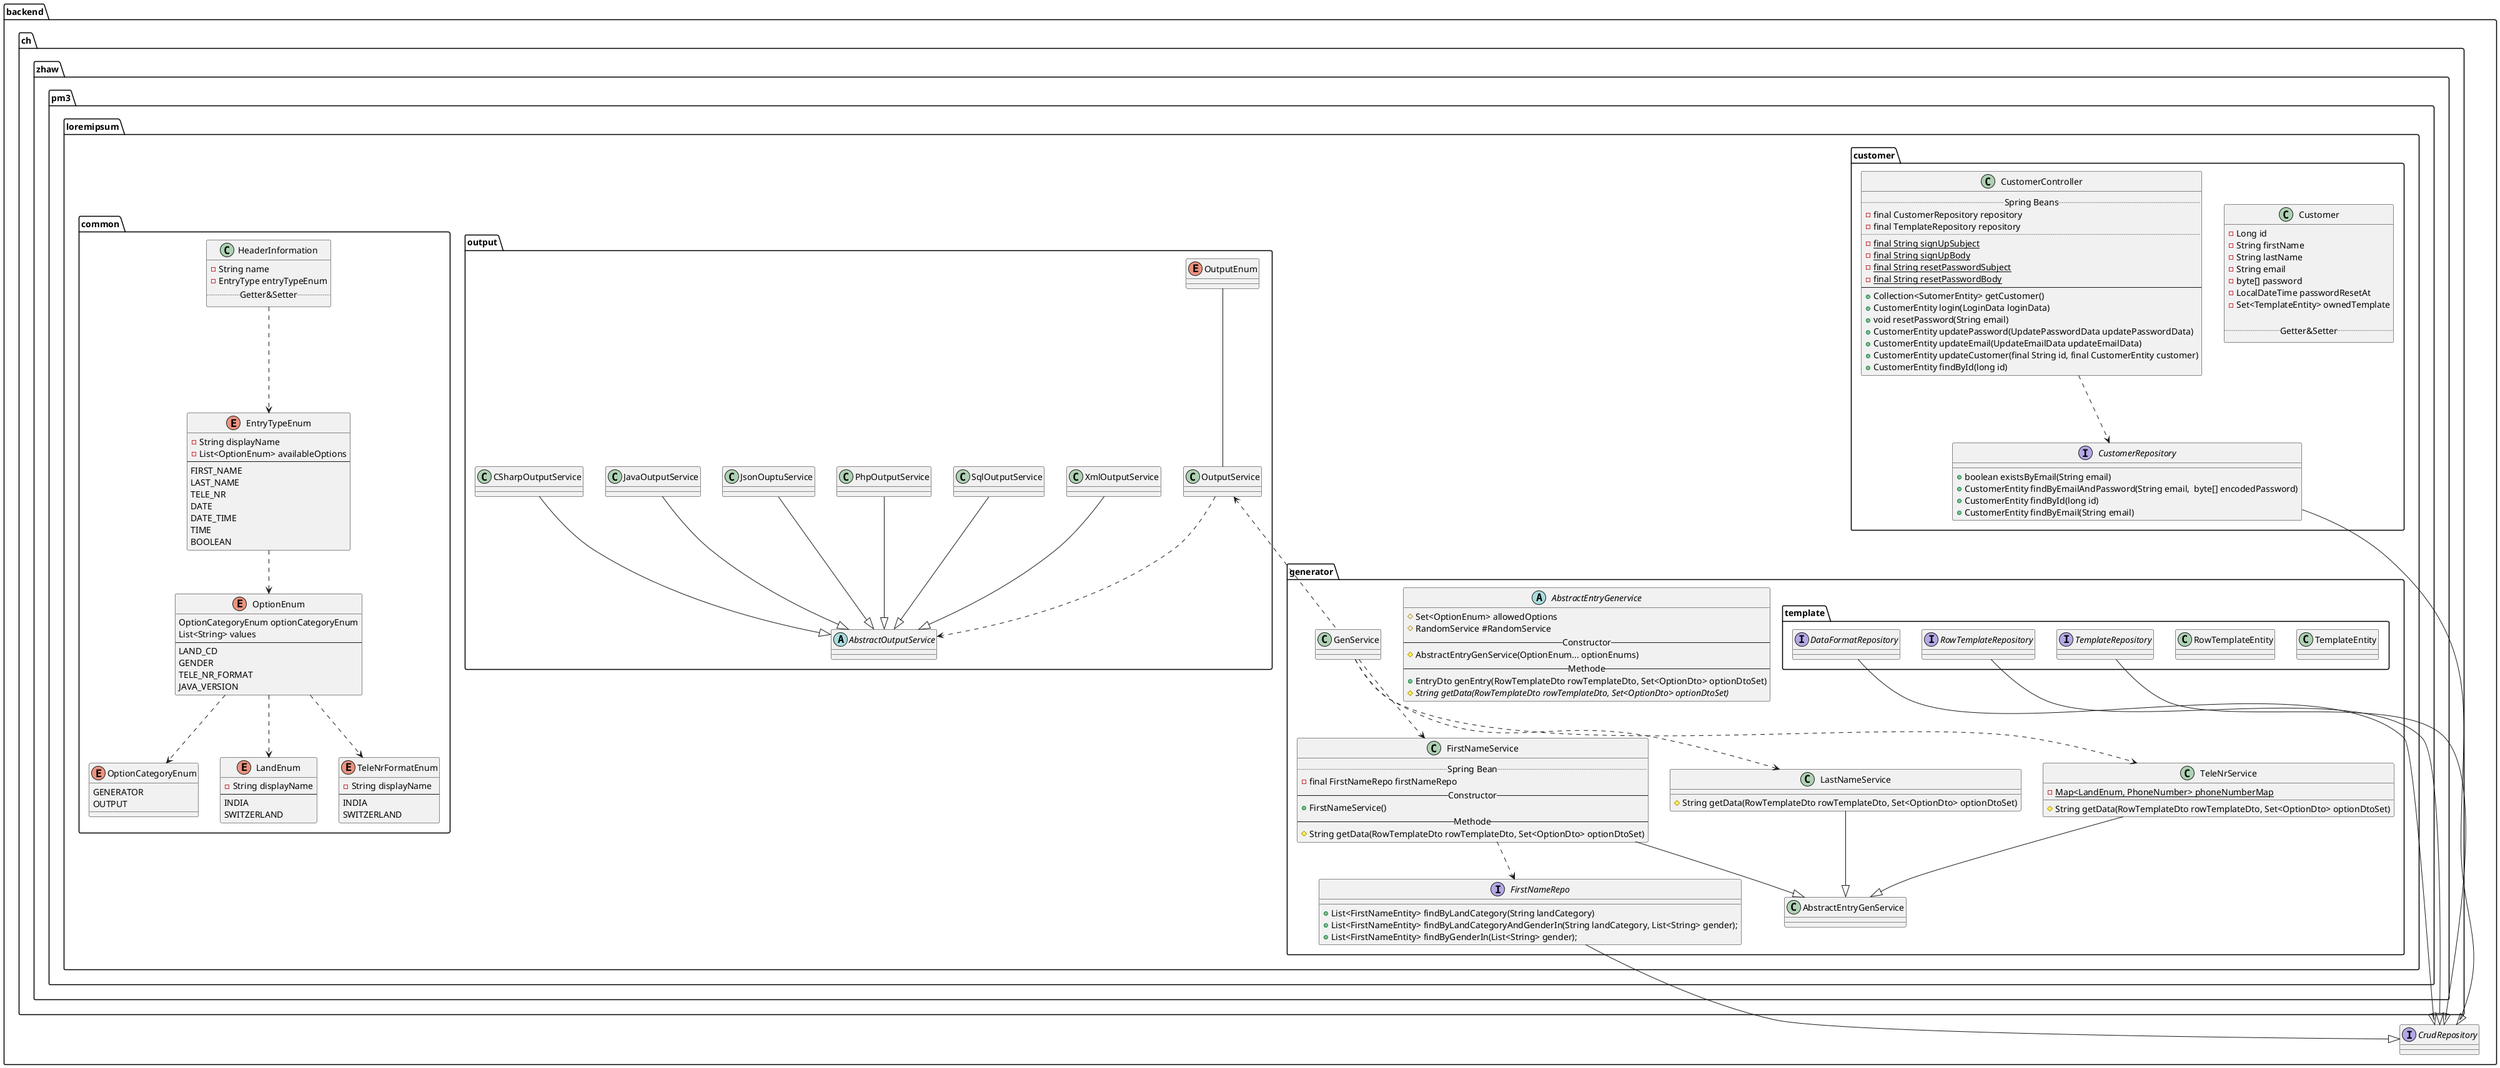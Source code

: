 @startuml
'https://plantuml.com/class-diagram

package backend{

interface CrudRepository

package ch.zhaw.pm3.loremipsum.common{
enum EntryTypeEnum {
- String displayName
- List<OptionEnum> availableOptions
--
FIRST_NAME
LAST_NAME
TELE_NR
DATE
DATE_TIME
TIME
BOOLEAN
}

enum OptionCategoryEnum {
GENERATOR
OUTPUT
}

enum OptionEnum{
OptionCategoryEnum optionCategoryEnum
List<String> values
--
LAND_CD
GENDER
TELE_NR_FORMAT
JAVA_VERSION
}

enum LandEnum {
- String displayName
--
INDIA
SWITZERLAND
}
enum TeleNrFormatEnum {
- String displayName
--
INDIA
SWITZERLAND
}

class HeaderInformation{
- String name
- EntryType entryTypeEnum
..Getter&Setter..
}

HeaderInformation ..> EntryTypeEnum
EntryTypeEnum ..> OptionEnum
OptionEnum ..> OptionCategoryEnum
OptionEnum ..> LandEnum
OptionEnum ..> TeleNrFormatEnum

}

package ch.zhaw.pm3.loremipsum.customer{
class Customer{
- Long id
- String firstName
- String lastName
- String email
- byte[] password
- LocalDateTime passwordResetAt
- Set<TemplateEntity> ownedTemplate

..Getter&Setter..
}
interface CustomerRepository{
+boolean existsByEmail(String email)
+CustomerEntity findByEmailAndPassword(String email,  byte[] encodedPassword)
+CustomerEntity findById(long id)
+CustomerEntity findByEmail(String email)
}

class CustomerController{
    .. Spring Beans ..
    -final CustomerRepository repository
    -final TemplateRepository repository
    ..
    - {static} final String signUpSubject
    - {static} final String signUpBody
    - {static} final String resetPasswordSubject
    - {static} final String resetPasswordBody
    --
    + Collection<SutomerEntity> getCustomer()
    + CustomerEntity login(LoginData loginData)
    + void resetPassword(String email)
    + CustomerEntity updatePassword(UpdatePasswordData updatePasswordData)
    + CustomerEntity updateEmail(UpdateEmailData updateEmailData)
    + CustomerEntity updateCustomer(final String id, final CustomerEntity customer)
    + CustomerEntity findById(long id)
    }


    CustomerRepository --|> CrudRepository
    CustomerController ..> CustomerRepository
}

package ch.zhaw.pm3.loremipsum.generator{

abstract class AbstractEntryGenervice{
#Set<OptionEnum> allowedOptions
#RandomService #RandomService
--Constructor--
#AbstractEntryGenService(OptionEnum... optionEnums)
--Methode--
+EntryDto genEntry(RowTemplateDto rowTemplateDto, Set<OptionDto> optionDtoSet)
#{abstract} String getData(RowTemplateDto rowTemplateDto, Set<OptionDto> optionDtoSet)
}
class FirstNameService{
..Spring Bean..
- final FirstNameRepo firstNameRepo
--Constructor--
+FirstNameService()
--Methode--
# String getData(RowTemplateDto rowTemplateDto, Set<OptionDto> optionDtoSet)
}

interface FirstNameRepo{
+List<FirstNameEntity> findByLandCategory(String landCategory)
+List<FirstNameEntity> findByLandCategoryAndGenderIn(String landCategory, List<String> gender);
+List<FirstNameEntity> findByGenderIn(List<String> gender);
}


class LastNameService{
 # String getData(RowTemplateDto rowTemplateDto, Set<OptionDto> optionDtoSet)
 }
class TeleNrService{
  -{static}Map<LandEnum, PhoneNumber> phoneNumberMap
  # String getData(RowTemplateDto rowTemplateDto, Set<OptionDto> optionDtoSet)
}

class GenService{
}

package template{
class TemplateEntity
class RowTemplateEntity

interface DataFormatRepository
interface RowTemplateRepository
interface TemplateRepository

DataFormatRepository --|> CrudRepository
RowTemplateRepository --|> CrudRepository
TemplateRepository --|> CrudRepository
}
GenService ..> FirstNameService
GenService ..> TeleNrService
GenService ..> LastNameService

FirstNameRepo --|> CrudRepository
FirstNameService ..> FirstNameRepo
TeleNrService --|> AbstractEntryGenService
LastNameService --|> AbstractEntryGenService
FirstNameService --|> AbstractEntryGenService
}

package ch.zhaw.pm3.loremipsum.output{
abstract class AbstractOutputService
class XmlOutputService
class SqlOutputService
class PhpOutputService
class JsonOuptuService
class JavaOutputService
class CSharpOutputService

class OutputService
enum OutputEnum

XmlOutputService --|> AbstractOutputService
SqlOutputService --|> AbstractOutputService
PhpOutputService --|> AbstractOutputService
JsonOuptuService --|> AbstractOutputService
JavaOutputService --|> AbstractOutputService
CSharpOutputService --|> AbstractOutputService

OutputService ..> AbstractOutputService
OutputEnum -- OutputService
GenService .up.> OutputService
}
}


@enduml